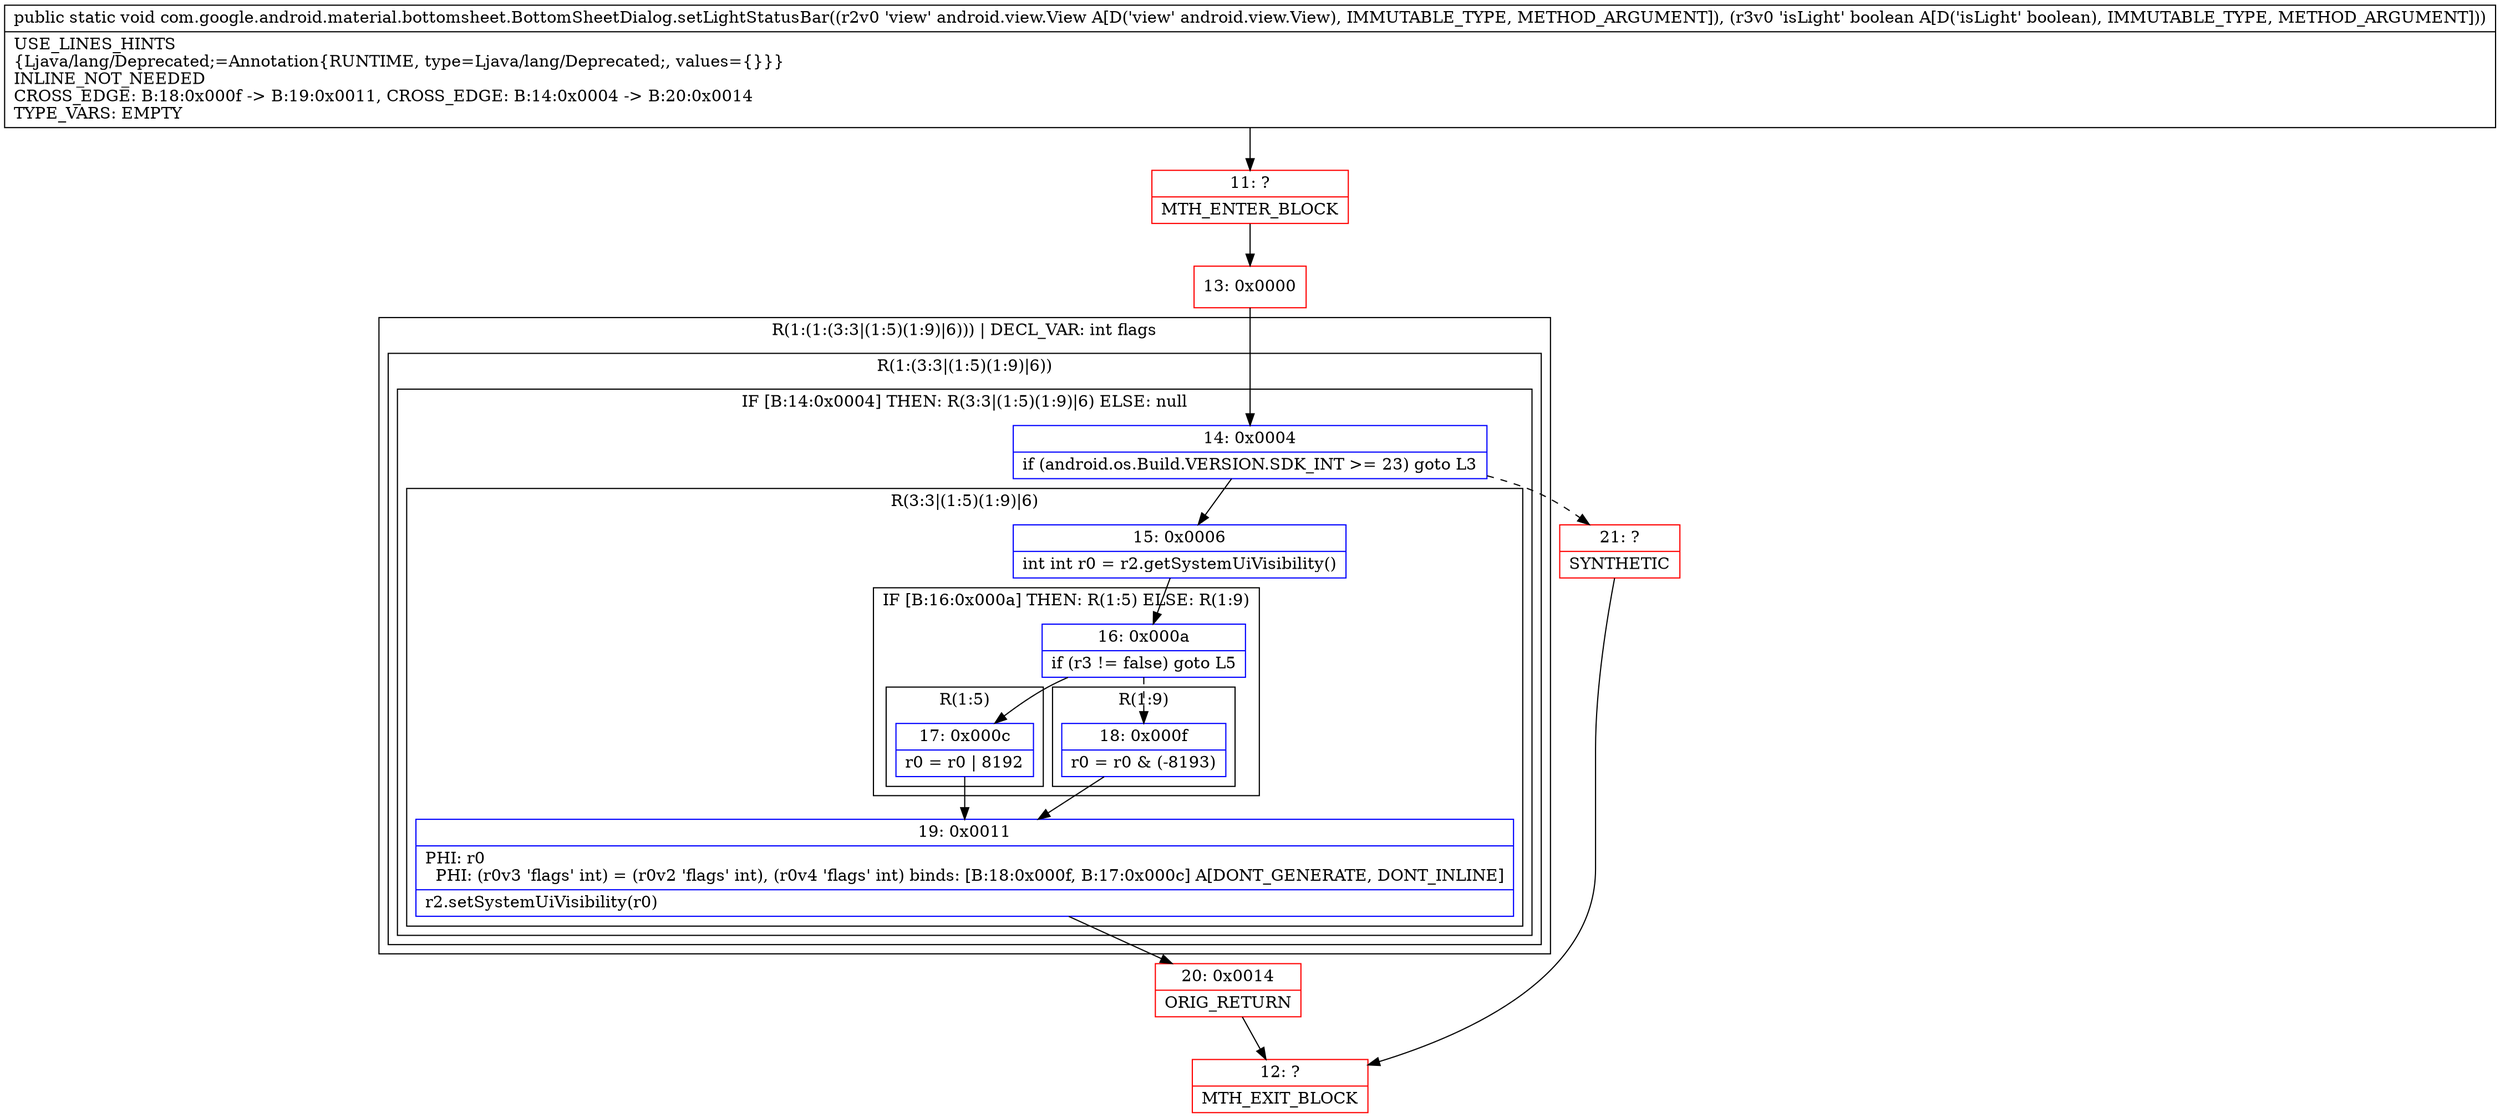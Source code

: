 digraph "CFG forcom.google.android.material.bottomsheet.BottomSheetDialog.setLightStatusBar(Landroid\/view\/View;Z)V" {
subgraph cluster_Region_1738190821 {
label = "R(1:(1:(3:3|(1:5)(1:9)|6))) | DECL_VAR: int flags\l";
node [shape=record,color=blue];
subgraph cluster_Region_2112076832 {
label = "R(1:(3:3|(1:5)(1:9)|6))";
node [shape=record,color=blue];
subgraph cluster_IfRegion_1103628638 {
label = "IF [B:14:0x0004] THEN: R(3:3|(1:5)(1:9)|6) ELSE: null";
node [shape=record,color=blue];
Node_14 [shape=record,label="{14\:\ 0x0004|if (android.os.Build.VERSION.SDK_INT \>= 23) goto L3\l}"];
subgraph cluster_Region_1569668781 {
label = "R(3:3|(1:5)(1:9)|6)";
node [shape=record,color=blue];
Node_15 [shape=record,label="{15\:\ 0x0006|int int r0 = r2.getSystemUiVisibility()\l}"];
subgraph cluster_IfRegion_74938235 {
label = "IF [B:16:0x000a] THEN: R(1:5) ELSE: R(1:9)";
node [shape=record,color=blue];
Node_16 [shape=record,label="{16\:\ 0x000a|if (r3 != false) goto L5\l}"];
subgraph cluster_Region_170075458 {
label = "R(1:5)";
node [shape=record,color=blue];
Node_17 [shape=record,label="{17\:\ 0x000c|r0 = r0 \| 8192\l}"];
}
subgraph cluster_Region_847283831 {
label = "R(1:9)";
node [shape=record,color=blue];
Node_18 [shape=record,label="{18\:\ 0x000f|r0 = r0 & (\-8193)\l}"];
}
}
Node_19 [shape=record,label="{19\:\ 0x0011|PHI: r0 \l  PHI: (r0v3 'flags' int) = (r0v2 'flags' int), (r0v4 'flags' int) binds: [B:18:0x000f, B:17:0x000c] A[DONT_GENERATE, DONT_INLINE]\l|r2.setSystemUiVisibility(r0)\l}"];
}
}
}
}
Node_11 [shape=record,color=red,label="{11\:\ ?|MTH_ENTER_BLOCK\l}"];
Node_13 [shape=record,color=red,label="{13\:\ 0x0000}"];
Node_20 [shape=record,color=red,label="{20\:\ 0x0014|ORIG_RETURN\l}"];
Node_12 [shape=record,color=red,label="{12\:\ ?|MTH_EXIT_BLOCK\l}"];
Node_21 [shape=record,color=red,label="{21\:\ ?|SYNTHETIC\l}"];
MethodNode[shape=record,label="{public static void com.google.android.material.bottomsheet.BottomSheetDialog.setLightStatusBar((r2v0 'view' android.view.View A[D('view' android.view.View), IMMUTABLE_TYPE, METHOD_ARGUMENT]), (r3v0 'isLight' boolean A[D('isLight' boolean), IMMUTABLE_TYPE, METHOD_ARGUMENT]))  | USE_LINES_HINTS\l\{Ljava\/lang\/Deprecated;=Annotation\{RUNTIME, type=Ljava\/lang\/Deprecated;, values=\{\}\}\}\lINLINE_NOT_NEEDED\lCROSS_EDGE: B:18:0x000f \-\> B:19:0x0011, CROSS_EDGE: B:14:0x0004 \-\> B:20:0x0014\lTYPE_VARS: EMPTY\l}"];
MethodNode -> Node_11;Node_14 -> Node_15;
Node_14 -> Node_21[style=dashed];
Node_15 -> Node_16;
Node_16 -> Node_17;
Node_16 -> Node_18[style=dashed];
Node_17 -> Node_19;
Node_18 -> Node_19;
Node_19 -> Node_20;
Node_11 -> Node_13;
Node_13 -> Node_14;
Node_20 -> Node_12;
Node_21 -> Node_12;
}

